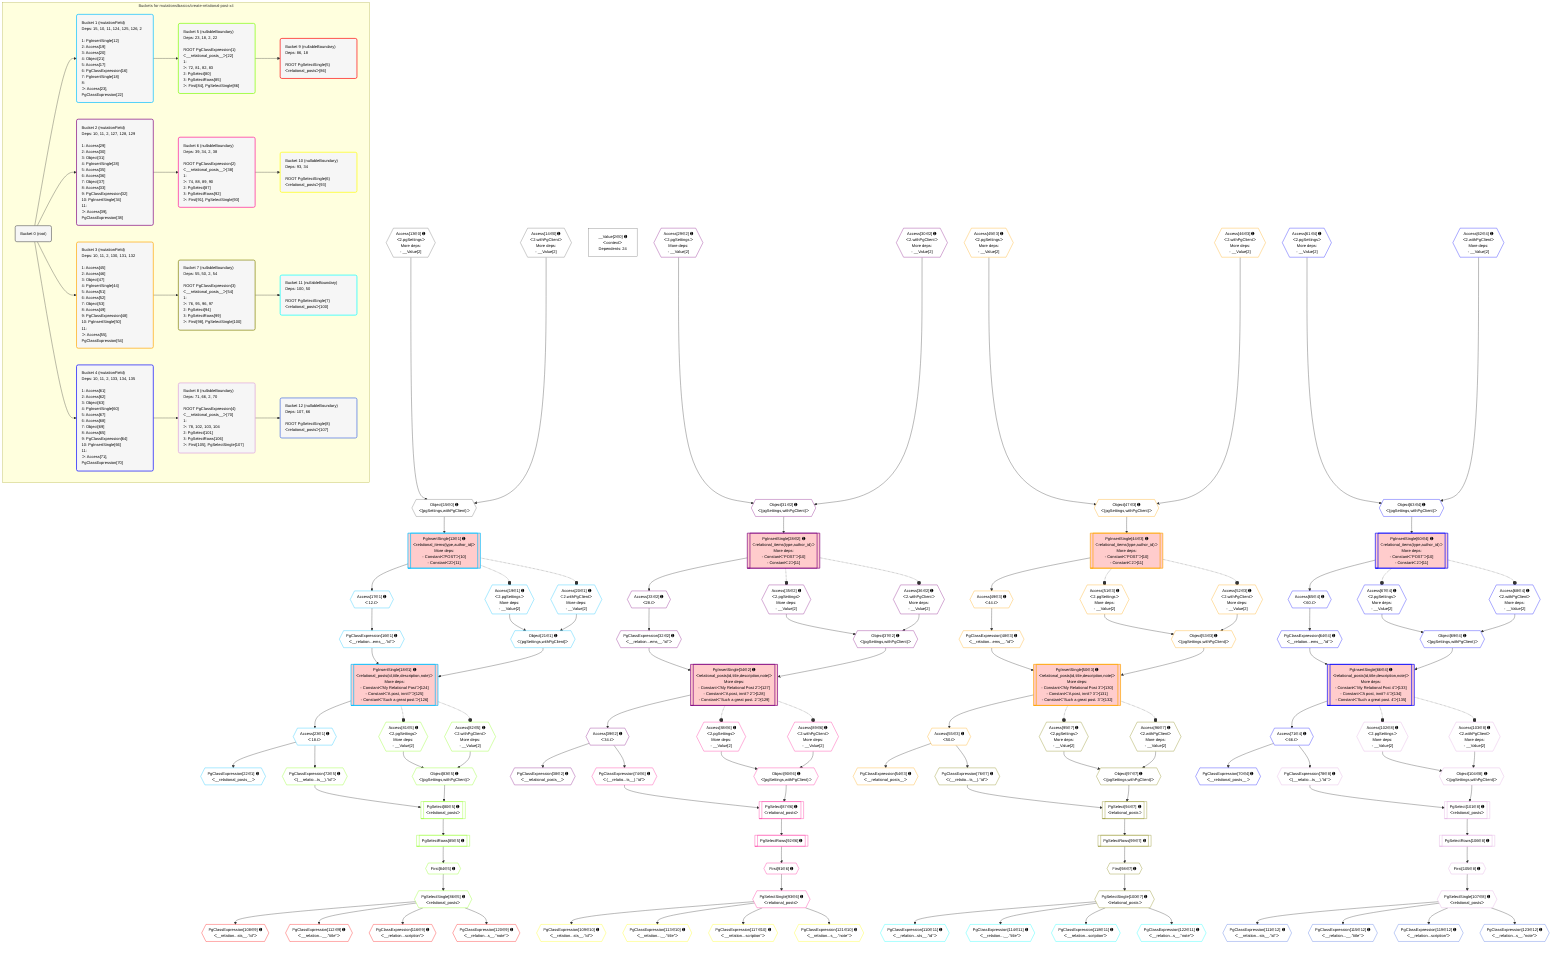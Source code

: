 %%{init: {'themeVariables': { 'fontSize': '12px'}}}%%
graph TD
    classDef path fill:#eee,stroke:#000,color:#000
    classDef plan fill:#fff,stroke-width:1px,color:#000
    classDef itemplan fill:#fff,stroke-width:2px,color:#000
    classDef unbatchedplan fill:#dff,stroke-width:1px,color:#000
    classDef sideeffectplan fill:#fcc,stroke-width:2px,color:#000
    classDef bucket fill:#f6f6f6,color:#000,stroke-width:2px,text-align:left

    subgraph "Buckets for mutations/basics/create-relational-post-x4"
    Bucket0("Bucket 0 (root)"):::bucket
    Bucket1("Bucket 1 (mutationField)<br />Deps: 15, 10, 11, 124, 125, 126, 2<br /><br />1: PgInsertSingle[12]<br />2: Access[19]<br />3: Access[20]<br />4: Object[21]<br />5: Access[17]<br />6: PgClassExpression[16]<br />7: PgInsertSingle[18]<br />8: <br />ᐳ: Access[23], PgClassExpression[22]"):::bucket
    Bucket2("Bucket 2 (mutationField)<br />Deps: 10, 11, 2, 127, 128, 129<br /><br />1: Access[29]<br />2: Access[30]<br />3: Object[31]<br />4: PgInsertSingle[28]<br />5: Access[35]<br />6: Access[36]<br />7: Object[37]<br />8: Access[33]<br />9: PgClassExpression[32]<br />10: PgInsertSingle[34]<br />11: <br />ᐳ: Access[39], PgClassExpression[38]"):::bucket
    Bucket3("Bucket 3 (mutationField)<br />Deps: 10, 11, 2, 130, 131, 132<br /><br />1: Access[45]<br />2: Access[46]<br />3: Object[47]<br />4: PgInsertSingle[44]<br />5: Access[51]<br />6: Access[52]<br />7: Object[53]<br />8: Access[49]<br />9: PgClassExpression[48]<br />10: PgInsertSingle[50]<br />11: <br />ᐳ: Access[55], PgClassExpression[54]"):::bucket
    Bucket4("Bucket 4 (mutationField)<br />Deps: 10, 11, 2, 133, 134, 135<br /><br />1: Access[61]<br />2: Access[62]<br />3: Object[63]<br />4: PgInsertSingle[60]<br />5: Access[67]<br />6: Access[68]<br />7: Object[69]<br />8: Access[65]<br />9: PgClassExpression[64]<br />10: PgInsertSingle[66]<br />11: <br />ᐳ: Access[71], PgClassExpression[70]"):::bucket
    Bucket5("Bucket 5 (nullableBoundary)<br />Deps: 23, 18, 2, 22<br /><br />ROOT PgClassExpression{1}ᐸ__relational_posts__ᐳ[22]<br />1: <br />ᐳ: 72, 81, 82, 83<br />2: PgSelect[80]<br />3: PgSelectRows[85]<br />ᐳ: First[84], PgSelectSingle[86]"):::bucket
    Bucket6("Bucket 6 (nullableBoundary)<br />Deps: 39, 34, 2, 38<br /><br />ROOT PgClassExpression{2}ᐸ__relational_posts__ᐳ[38]<br />1: <br />ᐳ: 74, 88, 89, 90<br />2: PgSelect[87]<br />3: PgSelectRows[92]<br />ᐳ: First[91], PgSelectSingle[93]"):::bucket
    Bucket7("Bucket 7 (nullableBoundary)<br />Deps: 55, 50, 2, 54<br /><br />ROOT PgClassExpression{3}ᐸ__relational_posts__ᐳ[54]<br />1: <br />ᐳ: 76, 95, 96, 97<br />2: PgSelect[94]<br />3: PgSelectRows[99]<br />ᐳ: First[98], PgSelectSingle[100]"):::bucket
    Bucket8("Bucket 8 (nullableBoundary)<br />Deps: 71, 66, 2, 70<br /><br />ROOT PgClassExpression{4}ᐸ__relational_posts__ᐳ[70]<br />1: <br />ᐳ: 78, 102, 103, 104<br />2: PgSelect[101]<br />3: PgSelectRows[106]<br />ᐳ: First[105], PgSelectSingle[107]"):::bucket
    Bucket9("Bucket 9 (nullableBoundary)<br />Deps: 86, 18<br /><br />ROOT PgSelectSingle{5}ᐸrelational_postsᐳ[86]"):::bucket
    Bucket10("Bucket 10 (nullableBoundary)<br />Deps: 93, 34<br /><br />ROOT PgSelectSingle{6}ᐸrelational_postsᐳ[93]"):::bucket
    Bucket11("Bucket 11 (nullableBoundary)<br />Deps: 100, 50<br /><br />ROOT PgSelectSingle{7}ᐸrelational_postsᐳ[100]"):::bucket
    Bucket12("Bucket 12 (nullableBoundary)<br />Deps: 107, 66<br /><br />ROOT PgSelectSingle{8}ᐸrelational_postsᐳ[107]"):::bucket
    end
    Bucket0 --> Bucket1 & Bucket2 & Bucket3 & Bucket4
    Bucket1 --> Bucket5
    Bucket2 --> Bucket6
    Bucket3 --> Bucket7
    Bucket4 --> Bucket8
    Bucket5 --> Bucket9
    Bucket6 --> Bucket10
    Bucket7 --> Bucket11
    Bucket8 --> Bucket12

    %% plan dependencies
    Object15{{"Object[15∈0] ➊<br />ᐸ{pgSettings,withPgClient}ᐳ"}}:::plan
    Access13{{"Access[13∈0] ➊<br />ᐸ2.pgSettingsᐳ<br />More deps:<br />- __Value[2]"}}:::plan
    Access14{{"Access[14∈0] ➊<br />ᐸ2.withPgClientᐳ<br />More deps:<br />- __Value[2]"}}:::plan
    Access13 & Access14 --> Object15
    __Value2["__Value[2∈0] ➊<br />ᐸcontextᐳ<br />Dependents: 24"]:::plan
    PgInsertSingle18[["PgInsertSingle[18∈1] ➊<br />ᐸrelational_posts(id,title,description,note)ᐳ<br />More deps:<br />- Constantᐸ'My Relational Post'ᐳ[124]<br />- Constantᐸ'A post, innit?'ᐳ[125]<br />- Constantᐸ'Such a great post.'ᐳ[126]"]]:::sideeffectplan
    Object21{{"Object[21∈1] ➊<br />ᐸ{pgSettings,withPgClient}ᐳ"}}:::plan
    PgClassExpression16{{"PgClassExpression[16∈1] ➊<br />ᐸ__relation...ems__.”id”ᐳ"}}:::plan
    Object21 & PgClassExpression16 --> PgInsertSingle18
    PgInsertSingle12[["PgInsertSingle[12∈1] ➊<br />ᐸrelational_items(type,author_id)ᐳ<br />More deps:<br />- Constantᐸ'POST'ᐳ[10]<br />- Constantᐸ2ᐳ[11]"]]:::sideeffectplan
    Object15 --> PgInsertSingle12
    Access19{{"Access[19∈1] ➊<br />ᐸ2.pgSettingsᐳ<br />More deps:<br />- __Value[2]"}}:::plan
    Access20{{"Access[20∈1] ➊<br />ᐸ2.withPgClientᐳ<br />More deps:<br />- __Value[2]"}}:::plan
    Access19 & Access20 --> Object21
    Access17{{"Access[17∈1] ➊<br />ᐸ12.tᐳ"}}:::plan
    Access17 --> PgClassExpression16
    PgInsertSingle12 --> Access17
    PgClassExpression22{{"PgClassExpression[22∈1] ➊<br />ᐸ__relational_posts__ᐳ"}}:::plan
    Access23{{"Access[23∈1] ➊<br />ᐸ18.tᐳ"}}:::plan
    Access23 --> PgClassExpression22
    PgInsertSingle18 --> Access23
    PgInsertSingle34[["PgInsertSingle[34∈2] ➊<br />ᐸrelational_posts(id,title,description,note)ᐳ<br />More deps:<br />- Constantᐸ'My Relational Post 2'ᐳ[127]<br />- Constantᐸ'A post, innit? 2'ᐳ[128]<br />- Constantᐸ'Such a great post. 2'ᐳ[129]"]]:::sideeffectplan
    Object37{{"Object[37∈2] ➊<br />ᐸ{pgSettings,withPgClient}ᐳ"}}:::plan
    PgClassExpression32{{"PgClassExpression[32∈2] ➊<br />ᐸ__relation...ems__.”id”ᐳ"}}:::plan
    Object37 & PgClassExpression32 --> PgInsertSingle34
    PgInsertSingle28[["PgInsertSingle[28∈2] ➊<br />ᐸrelational_items(type,author_id)ᐳ<br />More deps:<br />- Constantᐸ'POST'ᐳ[10]<br />- Constantᐸ2ᐳ[11]"]]:::sideeffectplan
    Object31{{"Object[31∈2] ➊<br />ᐸ{pgSettings,withPgClient}ᐳ"}}:::plan
    Object31 --> PgInsertSingle28
    Access29{{"Access[29∈2] ➊<br />ᐸ2.pgSettingsᐳ<br />More deps:<br />- __Value[2]"}}:::plan
    Access30{{"Access[30∈2] ➊<br />ᐸ2.withPgClientᐳ<br />More deps:<br />- __Value[2]"}}:::plan
    Access29 & Access30 --> Object31
    Access35{{"Access[35∈2] ➊<br />ᐸ2.pgSettingsᐳ<br />More deps:<br />- __Value[2]"}}:::plan
    Access36{{"Access[36∈2] ➊<br />ᐸ2.withPgClientᐳ<br />More deps:<br />- __Value[2]"}}:::plan
    Access35 & Access36 --> Object37
    Access33{{"Access[33∈2] ➊<br />ᐸ28.tᐳ"}}:::plan
    Access33 --> PgClassExpression32
    PgInsertSingle28 --> Access33
    PgClassExpression38{{"PgClassExpression[38∈2] ➊<br />ᐸ__relational_posts__ᐳ"}}:::plan
    Access39{{"Access[39∈2] ➊<br />ᐸ34.tᐳ"}}:::plan
    Access39 --> PgClassExpression38
    PgInsertSingle34 --> Access39
    PgInsertSingle50[["PgInsertSingle[50∈3] ➊<br />ᐸrelational_posts(id,title,description,note)ᐳ<br />More deps:<br />- Constantᐸ'My Relational Post 3'ᐳ[130]<br />- Constantᐸ'A post, innit? 3'ᐳ[131]<br />- Constantᐸ'Such a great post. 3'ᐳ[132]"]]:::sideeffectplan
    Object53{{"Object[53∈3] ➊<br />ᐸ{pgSettings,withPgClient}ᐳ"}}:::plan
    PgClassExpression48{{"PgClassExpression[48∈3] ➊<br />ᐸ__relation...ems__.”id”ᐳ"}}:::plan
    Object53 & PgClassExpression48 --> PgInsertSingle50
    PgInsertSingle44[["PgInsertSingle[44∈3] ➊<br />ᐸrelational_items(type,author_id)ᐳ<br />More deps:<br />- Constantᐸ'POST'ᐳ[10]<br />- Constantᐸ2ᐳ[11]"]]:::sideeffectplan
    Object47{{"Object[47∈3] ➊<br />ᐸ{pgSettings,withPgClient}ᐳ"}}:::plan
    Object47 --> PgInsertSingle44
    Access45{{"Access[45∈3] ➊<br />ᐸ2.pgSettingsᐳ<br />More deps:<br />- __Value[2]"}}:::plan
    Access46{{"Access[46∈3] ➊<br />ᐸ2.withPgClientᐳ<br />More deps:<br />- __Value[2]"}}:::plan
    Access45 & Access46 --> Object47
    Access51{{"Access[51∈3] ➊<br />ᐸ2.pgSettingsᐳ<br />More deps:<br />- __Value[2]"}}:::plan
    Access52{{"Access[52∈3] ➊<br />ᐸ2.withPgClientᐳ<br />More deps:<br />- __Value[2]"}}:::plan
    Access51 & Access52 --> Object53
    Access49{{"Access[49∈3] ➊<br />ᐸ44.tᐳ"}}:::plan
    Access49 --> PgClassExpression48
    PgInsertSingle44 --> Access49
    PgClassExpression54{{"PgClassExpression[54∈3] ➊<br />ᐸ__relational_posts__ᐳ"}}:::plan
    Access55{{"Access[55∈3] ➊<br />ᐸ50.tᐳ"}}:::plan
    Access55 --> PgClassExpression54
    PgInsertSingle50 --> Access55
    PgInsertSingle66[["PgInsertSingle[66∈4] ➊<br />ᐸrelational_posts(id,title,description,note)ᐳ<br />More deps:<br />- Constantᐸ'My Relational Post 4'ᐳ[133]<br />- Constantᐸ'A post, innit? 4'ᐳ[134]<br />- Constantᐸ'Such a great post. 4'ᐳ[135]"]]:::sideeffectplan
    Object69{{"Object[69∈4] ➊<br />ᐸ{pgSettings,withPgClient}ᐳ"}}:::plan
    PgClassExpression64{{"PgClassExpression[64∈4] ➊<br />ᐸ__relation...ems__.”id”ᐳ"}}:::plan
    Object69 & PgClassExpression64 --> PgInsertSingle66
    PgInsertSingle60[["PgInsertSingle[60∈4] ➊<br />ᐸrelational_items(type,author_id)ᐳ<br />More deps:<br />- Constantᐸ'POST'ᐳ[10]<br />- Constantᐸ2ᐳ[11]"]]:::sideeffectplan
    Object63{{"Object[63∈4] ➊<br />ᐸ{pgSettings,withPgClient}ᐳ"}}:::plan
    Object63 --> PgInsertSingle60
    Access61{{"Access[61∈4] ➊<br />ᐸ2.pgSettingsᐳ<br />More deps:<br />- __Value[2]"}}:::plan
    Access62{{"Access[62∈4] ➊<br />ᐸ2.withPgClientᐳ<br />More deps:<br />- __Value[2]"}}:::plan
    Access61 & Access62 --> Object63
    Access67{{"Access[67∈4] ➊<br />ᐸ2.pgSettingsᐳ<br />More deps:<br />- __Value[2]"}}:::plan
    Access68{{"Access[68∈4] ➊<br />ᐸ2.withPgClientᐳ<br />More deps:<br />- __Value[2]"}}:::plan
    Access67 & Access68 --> Object69
    Access65{{"Access[65∈4] ➊<br />ᐸ60.tᐳ"}}:::plan
    Access65 --> PgClassExpression64
    PgInsertSingle60 --> Access65
    PgClassExpression70{{"PgClassExpression[70∈4] ➊<br />ᐸ__relational_posts__ᐳ"}}:::plan
    Access71{{"Access[71∈4] ➊<br />ᐸ66.tᐳ"}}:::plan
    Access71 --> PgClassExpression70
    PgInsertSingle66 --> Access71
    PgSelect80[["PgSelect[80∈5] ➊<br />ᐸrelational_postsᐳ"]]:::plan
    Object83{{"Object[83∈5] ➊<br />ᐸ{pgSettings,withPgClient}ᐳ"}}:::plan
    PgClassExpression72{{"PgClassExpression[72∈5] ➊<br />ᐸ(__relatio...ts__).”id”ᐳ"}}:::plan
    Object83 & PgClassExpression72 --> PgSelect80
    Access81{{"Access[81∈5] ➊<br />ᐸ2.pgSettingsᐳ<br />More deps:<br />- __Value[2]"}}:::plan
    Access82{{"Access[82∈5] ➊<br />ᐸ2.withPgClientᐳ<br />More deps:<br />- __Value[2]"}}:::plan
    Access81 & Access82 --> Object83
    Access23 --> PgClassExpression72
    First84{{"First[84∈5] ➊"}}:::plan
    PgSelectRows85[["PgSelectRows[85∈5] ➊"]]:::plan
    PgSelectRows85 --> First84
    PgSelect80 --> PgSelectRows85
    PgSelectSingle86{{"PgSelectSingle[86∈5] ➊<br />ᐸrelational_postsᐳ"}}:::plan
    First84 --> PgSelectSingle86
    PgSelect87[["PgSelect[87∈6] ➊<br />ᐸrelational_postsᐳ"]]:::plan
    Object90{{"Object[90∈6] ➊<br />ᐸ{pgSettings,withPgClient}ᐳ"}}:::plan
    PgClassExpression74{{"PgClassExpression[74∈6] ➊<br />ᐸ(__relatio...ts__).”id”ᐳ"}}:::plan
    Object90 & PgClassExpression74 --> PgSelect87
    Access88{{"Access[88∈6] ➊<br />ᐸ2.pgSettingsᐳ<br />More deps:<br />- __Value[2]"}}:::plan
    Access89{{"Access[89∈6] ➊<br />ᐸ2.withPgClientᐳ<br />More deps:<br />- __Value[2]"}}:::plan
    Access88 & Access89 --> Object90
    Access39 --> PgClassExpression74
    First91{{"First[91∈6] ➊"}}:::plan
    PgSelectRows92[["PgSelectRows[92∈6] ➊"]]:::plan
    PgSelectRows92 --> First91
    PgSelect87 --> PgSelectRows92
    PgSelectSingle93{{"PgSelectSingle[93∈6] ➊<br />ᐸrelational_postsᐳ"}}:::plan
    First91 --> PgSelectSingle93
    PgSelect94[["PgSelect[94∈7] ➊<br />ᐸrelational_postsᐳ"]]:::plan
    Object97{{"Object[97∈7] ➊<br />ᐸ{pgSettings,withPgClient}ᐳ"}}:::plan
    PgClassExpression76{{"PgClassExpression[76∈7] ➊<br />ᐸ(__relatio...ts__).”id”ᐳ"}}:::plan
    Object97 & PgClassExpression76 --> PgSelect94
    Access95{{"Access[95∈7] ➊<br />ᐸ2.pgSettingsᐳ<br />More deps:<br />- __Value[2]"}}:::plan
    Access96{{"Access[96∈7] ➊<br />ᐸ2.withPgClientᐳ<br />More deps:<br />- __Value[2]"}}:::plan
    Access95 & Access96 --> Object97
    Access55 --> PgClassExpression76
    First98{{"First[98∈7] ➊"}}:::plan
    PgSelectRows99[["PgSelectRows[99∈7] ➊"]]:::plan
    PgSelectRows99 --> First98
    PgSelect94 --> PgSelectRows99
    PgSelectSingle100{{"PgSelectSingle[100∈7] ➊<br />ᐸrelational_postsᐳ"}}:::plan
    First98 --> PgSelectSingle100
    PgSelect101[["PgSelect[101∈8] ➊<br />ᐸrelational_postsᐳ"]]:::plan
    Object104{{"Object[104∈8] ➊<br />ᐸ{pgSettings,withPgClient}ᐳ"}}:::plan
    PgClassExpression78{{"PgClassExpression[78∈8] ➊<br />ᐸ(__relatio...ts__).”id”ᐳ"}}:::plan
    Object104 & PgClassExpression78 --> PgSelect101
    Access102{{"Access[102∈8] ➊<br />ᐸ2.pgSettingsᐳ<br />More deps:<br />- __Value[2]"}}:::plan
    Access103{{"Access[103∈8] ➊<br />ᐸ2.withPgClientᐳ<br />More deps:<br />- __Value[2]"}}:::plan
    Access102 & Access103 --> Object104
    Access71 --> PgClassExpression78
    First105{{"First[105∈8] ➊"}}:::plan
    PgSelectRows106[["PgSelectRows[106∈8] ➊"]]:::plan
    PgSelectRows106 --> First105
    PgSelect101 --> PgSelectRows106
    PgSelectSingle107{{"PgSelectSingle[107∈8] ➊<br />ᐸrelational_postsᐳ"}}:::plan
    First105 --> PgSelectSingle107
    PgClassExpression108{{"PgClassExpression[108∈9] ➊<br />ᐸ__relation...sts__.”id”ᐳ"}}:::plan
    PgSelectSingle86 --> PgClassExpression108
    PgClassExpression112{{"PgClassExpression[112∈9] ➊<br />ᐸ__relation...__.”title”ᐳ"}}:::plan
    PgSelectSingle86 --> PgClassExpression112
    PgClassExpression116{{"PgClassExpression[116∈9] ➊<br />ᐸ__relation...scription”ᐳ"}}:::plan
    PgSelectSingle86 --> PgClassExpression116
    PgClassExpression120{{"PgClassExpression[120∈9] ➊<br />ᐸ__relation...s__.”note”ᐳ"}}:::plan
    PgSelectSingle86 --> PgClassExpression120
    PgClassExpression109{{"PgClassExpression[109∈10] ➊<br />ᐸ__relation...sts__.”id”ᐳ"}}:::plan
    PgSelectSingle93 --> PgClassExpression109
    PgClassExpression113{{"PgClassExpression[113∈10] ➊<br />ᐸ__relation...__.”title”ᐳ"}}:::plan
    PgSelectSingle93 --> PgClassExpression113
    PgClassExpression117{{"PgClassExpression[117∈10] ➊<br />ᐸ__relation...scription”ᐳ"}}:::plan
    PgSelectSingle93 --> PgClassExpression117
    PgClassExpression121{{"PgClassExpression[121∈10] ➊<br />ᐸ__relation...s__.”note”ᐳ"}}:::plan
    PgSelectSingle93 --> PgClassExpression121
    PgClassExpression110{{"PgClassExpression[110∈11] ➊<br />ᐸ__relation...sts__.”id”ᐳ"}}:::plan
    PgSelectSingle100 --> PgClassExpression110
    PgClassExpression114{{"PgClassExpression[114∈11] ➊<br />ᐸ__relation...__.”title”ᐳ"}}:::plan
    PgSelectSingle100 --> PgClassExpression114
    PgClassExpression118{{"PgClassExpression[118∈11] ➊<br />ᐸ__relation...scription”ᐳ"}}:::plan
    PgSelectSingle100 --> PgClassExpression118
    PgClassExpression122{{"PgClassExpression[122∈11] ➊<br />ᐸ__relation...s__.”note”ᐳ"}}:::plan
    PgSelectSingle100 --> PgClassExpression122
    PgClassExpression111{{"PgClassExpression[111∈12] ➊<br />ᐸ__relation...sts__.”id”ᐳ"}}:::plan
    PgSelectSingle107 --> PgClassExpression111
    PgClassExpression115{{"PgClassExpression[115∈12] ➊<br />ᐸ__relation...__.”title”ᐳ"}}:::plan
    PgSelectSingle107 --> PgClassExpression115
    PgClassExpression119{{"PgClassExpression[119∈12] ➊<br />ᐸ__relation...scription”ᐳ"}}:::plan
    PgSelectSingle107 --> PgClassExpression119
    PgClassExpression123{{"PgClassExpression[123∈12] ➊<br />ᐸ__relation...s__.”note”ᐳ"}}:::plan
    PgSelectSingle107 --> PgClassExpression123

    %% define steps
    classDef bucket0 stroke:#696969
    class Bucket0,__Value2,Access13,Access14,Object15 bucket0
    classDef bucket1 stroke:#00bfff
    class Bucket1,PgInsertSingle12,PgClassExpression16,Access17,PgInsertSingle18,Access19,Access20,Object21,PgClassExpression22,Access23 bucket1
    classDef bucket2 stroke:#7f007f
    class Bucket2,PgInsertSingle28,Access29,Access30,Object31,PgClassExpression32,Access33,PgInsertSingle34,Access35,Access36,Object37,PgClassExpression38,Access39 bucket2
    classDef bucket3 stroke:#ffa500
    class Bucket3,PgInsertSingle44,Access45,Access46,Object47,PgClassExpression48,Access49,PgInsertSingle50,Access51,Access52,Object53,PgClassExpression54,Access55 bucket3
    classDef bucket4 stroke:#0000ff
    class Bucket4,PgInsertSingle60,Access61,Access62,Object63,PgClassExpression64,Access65,PgInsertSingle66,Access67,Access68,Object69,PgClassExpression70,Access71 bucket4
    classDef bucket5 stroke:#7fff00
    class Bucket5,PgClassExpression72,PgSelect80,Access81,Access82,Object83,First84,PgSelectRows85,PgSelectSingle86 bucket5
    classDef bucket6 stroke:#ff1493
    class Bucket6,PgClassExpression74,PgSelect87,Access88,Access89,Object90,First91,PgSelectRows92,PgSelectSingle93 bucket6
    classDef bucket7 stroke:#808000
    class Bucket7,PgClassExpression76,PgSelect94,Access95,Access96,Object97,First98,PgSelectRows99,PgSelectSingle100 bucket7
    classDef bucket8 stroke:#dda0dd
    class Bucket8,PgClassExpression78,PgSelect101,Access102,Access103,Object104,First105,PgSelectRows106,PgSelectSingle107 bucket8
    classDef bucket9 stroke:#ff0000
    class Bucket9,PgClassExpression108,PgClassExpression112,PgClassExpression116,PgClassExpression120 bucket9
    classDef bucket10 stroke:#ffff00
    class Bucket10,PgClassExpression109,PgClassExpression113,PgClassExpression117,PgClassExpression121 bucket10
    classDef bucket11 stroke:#00ffff
    class Bucket11,PgClassExpression110,PgClassExpression114,PgClassExpression118,PgClassExpression122 bucket11
    classDef bucket12 stroke:#4169e1
    class Bucket12,PgClassExpression111,PgClassExpression115,PgClassExpression119,PgClassExpression123 bucket12

    %% implicit side effects
    PgInsertSingle12 -.-o Access19
    PgInsertSingle12 -.-o Access20
    PgInsertSingle28 -.-o Access35
    PgInsertSingle28 -.-o Access36
    PgInsertSingle44 -.-o Access51
    PgInsertSingle44 -.-o Access52
    PgInsertSingle60 -.-o Access67
    PgInsertSingle60 -.-o Access68
    PgInsertSingle18 -.-o Access81
    PgInsertSingle18 -.-o Access82
    PgInsertSingle34 -.-o Access88
    PgInsertSingle34 -.-o Access89
    PgInsertSingle50 -.-o Access95
    PgInsertSingle50 -.-o Access96
    PgInsertSingle66 -.-o Access102
    PgInsertSingle66 -.-o Access103